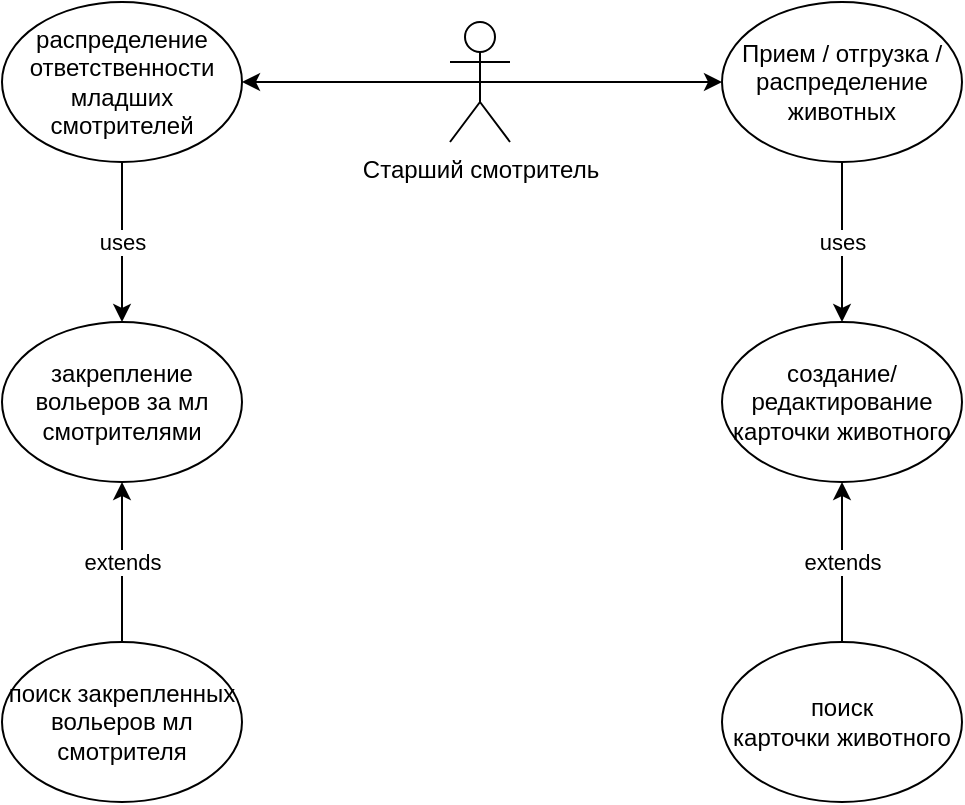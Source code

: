 <mxfile>
    <diagram id="fHOAjQSUJ2g7VIy5d-1p" name="Page-4">
        <mxGraphModel dx="832" dy="571" grid="1" gridSize="10" guides="1" tooltips="1" connect="1" arrows="1" fold="1" page="1" pageScale="1" pageWidth="827" pageHeight="1169" math="0" shadow="0">
            <root>
                <mxCell id="0"/>
                <mxCell id="1" parent="0"/>
                <mxCell id="Wlm6_3kwRhbmKYhQdtVi-1" style="edgeStyle=none;html=1;exitX=0.5;exitY=0.5;exitDx=0;exitDy=0;exitPerimeter=0;entryX=0;entryY=0.5;entryDx=0;entryDy=0;" parent="1" source="Wlm6_3kwRhbmKYhQdtVi-3" target="Wlm6_3kwRhbmKYhQdtVi-4" edge="1">
                    <mxGeometry relative="1" as="geometry"/>
                </mxCell>
                <mxCell id="Wlm6_3kwRhbmKYhQdtVi-2" style="edgeStyle=none;html=1;exitX=0.5;exitY=0.5;exitDx=0;exitDy=0;exitPerimeter=0;entryX=1;entryY=0.5;entryDx=0;entryDy=0;" parent="1" source="Wlm6_3kwRhbmKYhQdtVi-3" target="Wlm6_3kwRhbmKYhQdtVi-5" edge="1">
                    <mxGeometry relative="1" as="geometry"/>
                </mxCell>
                <mxCell id="Wlm6_3kwRhbmKYhQdtVi-3" value="Старший смотритель" style="shape=umlActor;verticalLabelPosition=bottom;verticalAlign=top;html=1;outlineConnect=0;" parent="1" vertex="1">
                    <mxGeometry x="384" y="50" width="30" height="60" as="geometry"/>
                </mxCell>
                <mxCell id="Y4sldZrtvyCuVqj3zsU7-7" value="uses" style="edgeStyle=none;html=1;exitX=0.5;exitY=1;exitDx=0;exitDy=0;entryX=0.5;entryY=0;entryDx=0;entryDy=0;" parent="1" source="Wlm6_3kwRhbmKYhQdtVi-4" target="Y4sldZrtvyCuVqj3zsU7-2" edge="1">
                    <mxGeometry relative="1" as="geometry"/>
                </mxCell>
                <mxCell id="Wlm6_3kwRhbmKYhQdtVi-4" value="Прием / отгрузка / распределение животных" style="ellipse;whiteSpace=wrap;html=1;" parent="1" vertex="1">
                    <mxGeometry x="520" y="40" width="120" height="80" as="geometry"/>
                </mxCell>
                <mxCell id="Y4sldZrtvyCuVqj3zsU7-4" value="uses" style="edgeStyle=none;html=1;exitX=0.5;exitY=1;exitDx=0;exitDy=0;entryX=0.5;entryY=0;entryDx=0;entryDy=0;" parent="1" source="Wlm6_3kwRhbmKYhQdtVi-5" target="Y4sldZrtvyCuVqj3zsU7-3" edge="1">
                    <mxGeometry relative="1" as="geometry"/>
                </mxCell>
                <mxCell id="Wlm6_3kwRhbmKYhQdtVi-5" value="распределение ответственности младших смотрителей" style="ellipse;whiteSpace=wrap;html=1;" parent="1" vertex="1">
                    <mxGeometry x="160" y="40" width="120" height="80" as="geometry"/>
                </mxCell>
                <mxCell id="Y4sldZrtvyCuVqj3zsU7-6" value="extends" style="edgeStyle=none;html=1;exitX=0.5;exitY=0;exitDx=0;exitDy=0;entryX=0.5;entryY=1;entryDx=0;entryDy=0;" parent="1" source="t4wV_o6SfK32nIbtaRRB-1" target="Y4sldZrtvyCuVqj3zsU7-3" edge="1">
                    <mxGeometry relative="1" as="geometry"/>
                </mxCell>
                <mxCell id="t4wV_o6SfK32nIbtaRRB-1" value="поиск закрепленных вольеров мл смотрителя" style="ellipse;whiteSpace=wrap;html=1;" parent="1" vertex="1">
                    <mxGeometry x="160" y="360" width="120" height="80" as="geometry"/>
                </mxCell>
                <mxCell id="Y4sldZrtvyCuVqj3zsU7-8" value="extends" style="edgeStyle=none;html=1;exitX=0.5;exitY=0;exitDx=0;exitDy=0;entryX=0.5;entryY=1;entryDx=0;entryDy=0;strokeColor=default;" parent="1" source="Y4sldZrtvyCuVqj3zsU7-1" target="Y4sldZrtvyCuVqj3zsU7-2" edge="1">
                    <mxGeometry relative="1" as="geometry"/>
                </mxCell>
                <mxCell id="Y4sldZrtvyCuVqj3zsU7-1" value="поиск карточки&lt;span style=&quot;background-color: transparent;&quot;&gt;&amp;nbsp;животного&lt;/span&gt;" style="ellipse;whiteSpace=wrap;html=1;" parent="1" vertex="1">
                    <mxGeometry x="520" y="360" width="120" height="80" as="geometry"/>
                </mxCell>
                <mxCell id="Y4sldZrtvyCuVqj3zsU7-2" value="создание/редактирование карточки&lt;span style=&quot;background-color: transparent;&quot;&gt;&amp;nbsp;животного&lt;/span&gt;" style="ellipse;whiteSpace=wrap;html=1;" parent="1" vertex="1">
                    <mxGeometry x="520" y="200" width="120" height="80" as="geometry"/>
                </mxCell>
                <mxCell id="Y4sldZrtvyCuVqj3zsU7-3" value="закрепление вольеров за мл смотрителями" style="ellipse;whiteSpace=wrap;html=1;" parent="1" vertex="1">
                    <mxGeometry x="160" y="200" width="120" height="80" as="geometry"/>
                </mxCell>
            </root>
        </mxGraphModel>
    </diagram>
    <diagram id="m90lk3A46LIl9oR-rBvj" name="Page-3">
        <mxGraphModel dx="832" dy="571" grid="1" gridSize="10" guides="1" tooltips="1" connect="1" arrows="1" fold="1" page="1" pageScale="1" pageWidth="827" pageHeight="1169" math="0" shadow="0">
            <root>
                <mxCell id="0"/>
                <mxCell id="1" parent="0"/>
                <mxCell id="15XSCSfTqd9B3iF1FLay-1" style="edgeStyle=none;html=1;exitX=0.5;exitY=0.5;exitDx=0;exitDy=0;exitPerimeter=0;entryX=1;entryY=0.5;entryDx=0;entryDy=0;" parent="1" source="15XSCSfTqd9B3iF1FLay-2" target="15XSCSfTqd9B3iF1FLay-3" edge="1">
                    <mxGeometry relative="1" as="geometry"/>
                </mxCell>
                <mxCell id="15XSCSfTqd9B3iF1FLay-2" value="Младший смотритель" style="shape=umlActor;verticalLabelPosition=bottom;verticalAlign=top;html=1;outlineConnect=0;" parent="1" vertex="1">
                    <mxGeometry x="550" y="50" width="30" height="60" as="geometry"/>
                </mxCell>
                <mxCell id="I_7a1XLNQ0pk_hxFpxKJ-2" value="uses" style="edgeStyle=none;html=1;exitX=0;exitY=1;exitDx=0;exitDy=0;entryX=1;entryY=0;entryDx=0;entryDy=0;" parent="1" source="15XSCSfTqd9B3iF1FLay-3" target="HoNKQjTrmx8WyF9VNXLl-1" edge="1">
                    <mxGeometry relative="1" as="geometry"/>
                </mxCell>
                <mxCell id="I_7a1XLNQ0pk_hxFpxKJ-4" value="uses" style="edgeStyle=none;html=1;exitX=0.5;exitY=1;exitDx=0;exitDy=0;entryX=0.5;entryY=0;entryDx=0;entryDy=0;" parent="1" source="15XSCSfTqd9B3iF1FLay-3" target="I_7a1XLNQ0pk_hxFpxKJ-3" edge="1">
                    <mxGeometry relative="1" as="geometry"/>
                </mxCell>
                <mxCell id="I_7a1XLNQ0pk_hxFpxKJ-6" value="uses" style="edgeStyle=none;html=1;exitX=1;exitY=1;exitDx=0;exitDy=0;entryX=0;entryY=0;entryDx=0;entryDy=0;" parent="1" source="15XSCSfTqd9B3iF1FLay-3" target="I_7a1XLNQ0pk_hxFpxKJ-5" edge="1">
                    <mxGeometry relative="1" as="geometry"/>
                </mxCell>
                <mxCell id="HoNKQjTrmx8WyF9VNXLl-3" value="uses" style="edgeStyle=none;html=1;exitX=0;exitY=1;exitDx=0;exitDy=0;entryX=1;entryY=0;entryDx=0;entryDy=0;" parent="1" source="15XSCSfTqd9B3iF1FLay-3" target="I_7a1XLNQ0pk_hxFpxKJ-1" edge="1">
                    <mxGeometry relative="1" as="geometry"/>
                </mxCell>
                <mxCell id="15XSCSfTqd9B3iF1FLay-3" value="фиксация кормления животных" style="ellipse;whiteSpace=wrap;html=1;" parent="1" vertex="1">
                    <mxGeometry x="320" y="40" width="120" height="80" as="geometry"/>
                </mxCell>
                <mxCell id="I_7a1XLNQ0pk_hxFpxKJ-1" value="поиск карточки&lt;span style=&quot;background-color: transparent;&quot;&gt;&amp;nbsp;животного&lt;/span&gt;" style="ellipse;whiteSpace=wrap;html=1;" parent="1" vertex="1">
                    <mxGeometry x="120" y="280" width="120" height="80" as="geometry"/>
                </mxCell>
                <mxCell id="I_7a1XLNQ0pk_hxFpxKJ-3" value="формирование отчета о кормлении животного" style="ellipse;whiteSpace=wrap;html=1;" parent="1" vertex="1">
                    <mxGeometry x="320" y="240" width="120" height="80" as="geometry"/>
                </mxCell>
                <mxCell id="I_7a1XLNQ0pk_hxFpxKJ-5" value="поиск закрепленных вольеров мл смотрителя" style="ellipse;whiteSpace=wrap;html=1;" parent="1" vertex="1">
                    <mxGeometry x="480" y="160" width="120" height="80" as="geometry"/>
                </mxCell>
                <mxCell id="HoNKQjTrmx8WyF9VNXLl-2" value="uses" style="edgeStyle=none;html=1;exitX=0.5;exitY=1;exitDx=0;exitDy=0;entryX=0.5;entryY=0;entryDx=0;entryDy=0;" parent="1" source="HoNKQjTrmx8WyF9VNXLl-1" target="I_7a1XLNQ0pk_hxFpxKJ-1" edge="1">
                    <mxGeometry relative="1" as="geometry"/>
                </mxCell>
                <mxCell id="HoNKQjTrmx8WyF9VNXLl-1" value="поиск рациона животного" style="ellipse;whiteSpace=wrap;html=1;" parent="1" vertex="1">
                    <mxGeometry x="120" y="120" width="120" height="80" as="geometry"/>
                </mxCell>
            </root>
        </mxGraphModel>
    </diagram>
    <diagram id="1VGC1qtuvVbWFk3O-0Pr" name="Page-2">
        <mxGraphModel dx="832" dy="571" grid="1" gridSize="10" guides="1" tooltips="1" connect="1" arrows="1" fold="1" page="1" pageScale="1" pageWidth="827" pageHeight="1169" math="0" shadow="0">
            <root>
                <mxCell id="0"/>
                <mxCell id="1" parent="0"/>
                <mxCell id="eoStoejghw4yIGIblDQr-1" style="edgeStyle=none;html=1;exitX=0.5;exitY=0.5;exitDx=0;exitDy=0;exitPerimeter=0;entryX=0;entryY=0.5;entryDx=0;entryDy=0;" parent="1" source="eoStoejghw4yIGIblDQr-2" target="eoStoejghw4yIGIblDQr-3" edge="1">
                    <mxGeometry relative="1" as="geometry"/>
                </mxCell>
                <mxCell id="eoStoejghw4yIGIblDQr-2" value="Ветеринар" style="shape=umlActor;verticalLabelPosition=bottom;verticalAlign=top;html=1;outlineConnect=0;" parent="1" vertex="1">
                    <mxGeometry x="200" y="50" width="30" height="60" as="geometry"/>
                </mxCell>
                <mxCell id="eoStoejghw4yIGIblDQr-11" value="uses" style="edgeStyle=none;html=1;exitX=0;exitY=1;exitDx=0;exitDy=0;" parent="1" source="eoStoejghw4yIGIblDQr-3" target="eoStoejghw4yIGIblDQr-9" edge="1">
                    <mxGeometry relative="1" as="geometry"/>
                </mxCell>
                <mxCell id="eoStoejghw4yIGIblDQr-17" value="uses" style="edgeStyle=none;html=1;exitX=1;exitY=0.5;exitDx=0;exitDy=0;" parent="1" source="eoStoejghw4yIGIblDQr-3" target="eoStoejghw4yIGIblDQr-16" edge="1">
                    <mxGeometry relative="1" as="geometry"/>
                </mxCell>
                <mxCell id="eoStoejghw4yIGIblDQr-3" value="состовление рациона" style="ellipse;whiteSpace=wrap;html=1;" parent="1" vertex="1">
                    <mxGeometry x="360" y="40" width="120" height="80" as="geometry"/>
                </mxCell>
                <mxCell id="eoStoejghw4yIGIblDQr-4" value="поиск карточки&lt;span style=&quot;background-color: transparent;&quot;&gt;&amp;nbsp;животного&lt;/span&gt;" style="ellipse;whiteSpace=wrap;html=1;" parent="1" vertex="1">
                    <mxGeometry x="470" y="160" width="120" height="80" as="geometry"/>
                </mxCell>
                <mxCell id="eoStoejghw4yIGIblDQr-5" value="формирование рациона" style="ellipse;whiteSpace=wrap;html=1;" parent="1" vertex="1">
                    <mxGeometry x="360" y="250" width="120" height="80" as="geometry"/>
                </mxCell>
                <mxCell id="eoStoejghw4yIGIblDQr-6" value="формирование рациона на день" style="ellipse;whiteSpace=wrap;html=1;" parent="1" vertex="1">
                    <mxGeometry x="240" y="400" width="120" height="80" as="geometry"/>
                </mxCell>
                <mxCell id="eoStoejghw4yIGIblDQr-14" style="edgeStyle=none;html=1;exitX=0.5;exitY=0;exitDx=0;exitDy=0;entryX=0.5;entryY=1;entryDx=0;entryDy=0;" parent="1" source="eoStoejghw4yIGIblDQr-7" target="eoStoejghw4yIGIblDQr-5" edge="1">
                    <mxGeometry relative="1" as="geometry"/>
                </mxCell>
                <mxCell id="eoStoejghw4yIGIblDQr-7" value="формирование рациона на месяц" style="ellipse;whiteSpace=wrap;html=1;" parent="1" vertex="1">
                    <mxGeometry x="360" y="400" width="120" height="80" as="geometry"/>
                </mxCell>
                <mxCell id="eoStoejghw4yIGIblDQr-8" value="формирование рациона на год" style="ellipse;whiteSpace=wrap;html=1;" parent="1" vertex="1">
                    <mxGeometry x="480" y="400" width="120" height="80" as="geometry"/>
                </mxCell>
                <mxCell id="eoStoejghw4yIGIblDQr-9" value="назначение лекарственных препаратов/витаминов" style="ellipse;whiteSpace=wrap;html=1;" parent="1" vertex="1">
                    <mxGeometry x="240" y="160" width="120" height="80" as="geometry"/>
                </mxCell>
                <mxCell id="eoStoejghw4yIGIblDQr-10" value="uses" style="edgeStyle=none;html=1;exitX=1;exitY=1;exitDx=0;exitDy=0;entryX=0.343;entryY=0.03;entryDx=0;entryDy=0;entryPerimeter=0;" parent="1" source="eoStoejghw4yIGIblDQr-3" target="eoStoejghw4yIGIblDQr-4" edge="1">
                    <mxGeometry relative="1" as="geometry"/>
                </mxCell>
                <mxCell id="eoStoejghw4yIGIblDQr-12" value="uses" style="edgeStyle=none;html=1;exitX=0.5;exitY=1;exitDx=0;exitDy=0;" parent="1" source="eoStoejghw4yIGIblDQr-3" target="eoStoejghw4yIGIblDQr-5" edge="1">
                    <mxGeometry relative="1" as="geometry"/>
                </mxCell>
                <mxCell id="eoStoejghw4yIGIblDQr-13" style="edgeStyle=none;html=1;exitX=0.5;exitY=0;exitDx=0;exitDy=0;entryX=0.063;entryY=0.715;entryDx=0;entryDy=0;entryPerimeter=0;" parent="1" source="eoStoejghw4yIGIblDQr-6" target="eoStoejghw4yIGIblDQr-5" edge="1">
                    <mxGeometry relative="1" as="geometry"/>
                </mxCell>
                <mxCell id="eoStoejghw4yIGIblDQr-15" style="edgeStyle=none;html=1;exitX=0.5;exitY=0;exitDx=0;exitDy=0;entryX=0.957;entryY=0.755;entryDx=0;entryDy=0;entryPerimeter=0;" parent="1" source="eoStoejghw4yIGIblDQr-8" target="eoStoejghw4yIGIblDQr-5" edge="1">
                    <mxGeometry relative="1" as="geometry"/>
                </mxCell>
                <mxCell id="eoStoejghw4yIGIblDQr-16" value="состовление отчета о рационе для карточки животного" style="ellipse;whiteSpace=wrap;html=1;" parent="1" vertex="1">
                    <mxGeometry x="680" y="40" width="120" height="80" as="geometry"/>
                </mxCell>
                <mxCell id="eoStoejghw4yIGIblDQr-19" value="extends" style="edgeStyle=none;html=1;exitX=0.5;exitY=0;exitDx=0;exitDy=0;entryX=0.5;entryY=1;entryDx=0;entryDy=0;" parent="1" source="eoStoejghw4yIGIblDQr-18" target="eoStoejghw4yIGIblDQr-16" edge="1">
                    <mxGeometry relative="1" as="geometry"/>
                </mxCell>
                <mxCell id="eoStoejghw4yIGIblDQr-21" value="uses" style="edgeStyle=none;html=1;exitX=0;exitY=0.5;exitDx=0;exitDy=0;entryX=1;entryY=0.5;entryDx=0;entryDy=0;" parent="1" source="eoStoejghw4yIGIblDQr-18" target="eoStoejghw4yIGIblDQr-4" edge="1">
                    <mxGeometry relative="1" as="geometry"/>
                </mxCell>
                <mxCell id="eoStoejghw4yIGIblDQr-18" value="изменение/дополнение карточки животного" style="ellipse;whiteSpace=wrap;html=1;" parent="1" vertex="1">
                    <mxGeometry x="680" y="160" width="120" height="80" as="geometry"/>
                </mxCell>
            </root>
        </mxGraphModel>
    </diagram>
    <diagram id="lRJeJL4HLe9wlnfDoY51" name="Page-1">
        <mxGraphModel dx="832" dy="571" grid="1" gridSize="10" guides="1" tooltips="1" connect="1" arrows="1" fold="1" page="1" pageScale="1" pageWidth="827" pageHeight="1169" math="0" shadow="0">
            <root>
                <mxCell id="0"/>
                <mxCell id="1" parent="0"/>
                <mxCell id="6" value="Модель ИС" style="rounded=0;whiteSpace=wrap;html=1;verticalAlign=top;" vertex="1" parent="1">
                    <mxGeometry x="280" y="200" width="400" height="400" as="geometry"/>
                </mxCell>
                <mxCell id="11" style="edgeStyle=none;html=1;exitX=0.5;exitY=0.5;exitDx=0;exitDy=0;exitPerimeter=0;entryX=0;entryY=0.5;entryDx=0;entryDy=0;" edge="1" parent="1" source="2" target="7">
                    <mxGeometry relative="1" as="geometry"/>
                </mxCell>
                <mxCell id="12" style="edgeStyle=none;html=1;exitX=0.5;exitY=0.5;exitDx=0;exitDy=0;exitPerimeter=0;entryX=0;entryY=0.5;entryDx=0;entryDy=0;" edge="1" parent="1" source="2" target="8">
                    <mxGeometry relative="1" as="geometry"/>
                </mxCell>
                <mxCell id="2" value="Старший смотритель" style="shape=umlActor;verticalLabelPosition=bottom;verticalAlign=top;html=1;outlineConnect=0;" vertex="1" parent="1">
                    <mxGeometry x="190" y="300" width="30" height="60" as="geometry"/>
                </mxCell>
                <mxCell id="14" style="edgeStyle=none;html=1;exitX=0.5;exitY=0.5;exitDx=0;exitDy=0;exitPerimeter=0;entryX=1;entryY=0.5;entryDx=0;entryDy=0;" edge="1" parent="1" source="3" target="9">
                    <mxGeometry relative="1" as="geometry"/>
                </mxCell>
                <mxCell id="3" value="Младший смотритель" style="shape=umlActor;verticalLabelPosition=bottom;verticalAlign=top;html=1;outlineConnect=0;" vertex="1" parent="1">
                    <mxGeometry x="750" y="370" width="30" height="60" as="geometry"/>
                </mxCell>
                <mxCell id="13" style="edgeStyle=none;html=1;exitX=0.5;exitY=0.5;exitDx=0;exitDy=0;exitPerimeter=0;entryX=1;entryY=0.5;entryDx=0;entryDy=0;" edge="1" parent="1" source="4" target="10">
                    <mxGeometry relative="1" as="geometry"/>
                </mxCell>
                <mxCell id="4" value="Ветеринар" style="shape=umlActor;verticalLabelPosition=bottom;verticalAlign=top;html=1;outlineConnect=0;" vertex="1" parent="1">
                    <mxGeometry x="750" y="250" width="30" height="60" as="geometry"/>
                </mxCell>
                <mxCell id="7" value="Прием / отгрузка / распределение животных" style="ellipse;whiteSpace=wrap;html=1;" vertex="1" parent="1">
                    <mxGeometry x="320" y="240" width="120" height="80" as="geometry"/>
                </mxCell>
                <mxCell id="8" value="распределение ответственности младших смотрителей" style="ellipse;whiteSpace=wrap;html=1;" vertex="1" parent="1">
                    <mxGeometry x="320" y="360" width="120" height="80" as="geometry"/>
                </mxCell>
                <mxCell id="9" value="фиксация кормления животных" style="ellipse;whiteSpace=wrap;html=1;" vertex="1" parent="1">
                    <mxGeometry x="520" y="360" width="120" height="80" as="geometry"/>
                </mxCell>
                <mxCell id="10" value="состовление рациона" style="ellipse;whiteSpace=wrap;html=1;" vertex="1" parent="1">
                    <mxGeometry x="520" y="240" width="120" height="80" as="geometry"/>
                </mxCell>
            </root>
        </mxGraphModel>
    </diagram>
</mxfile>